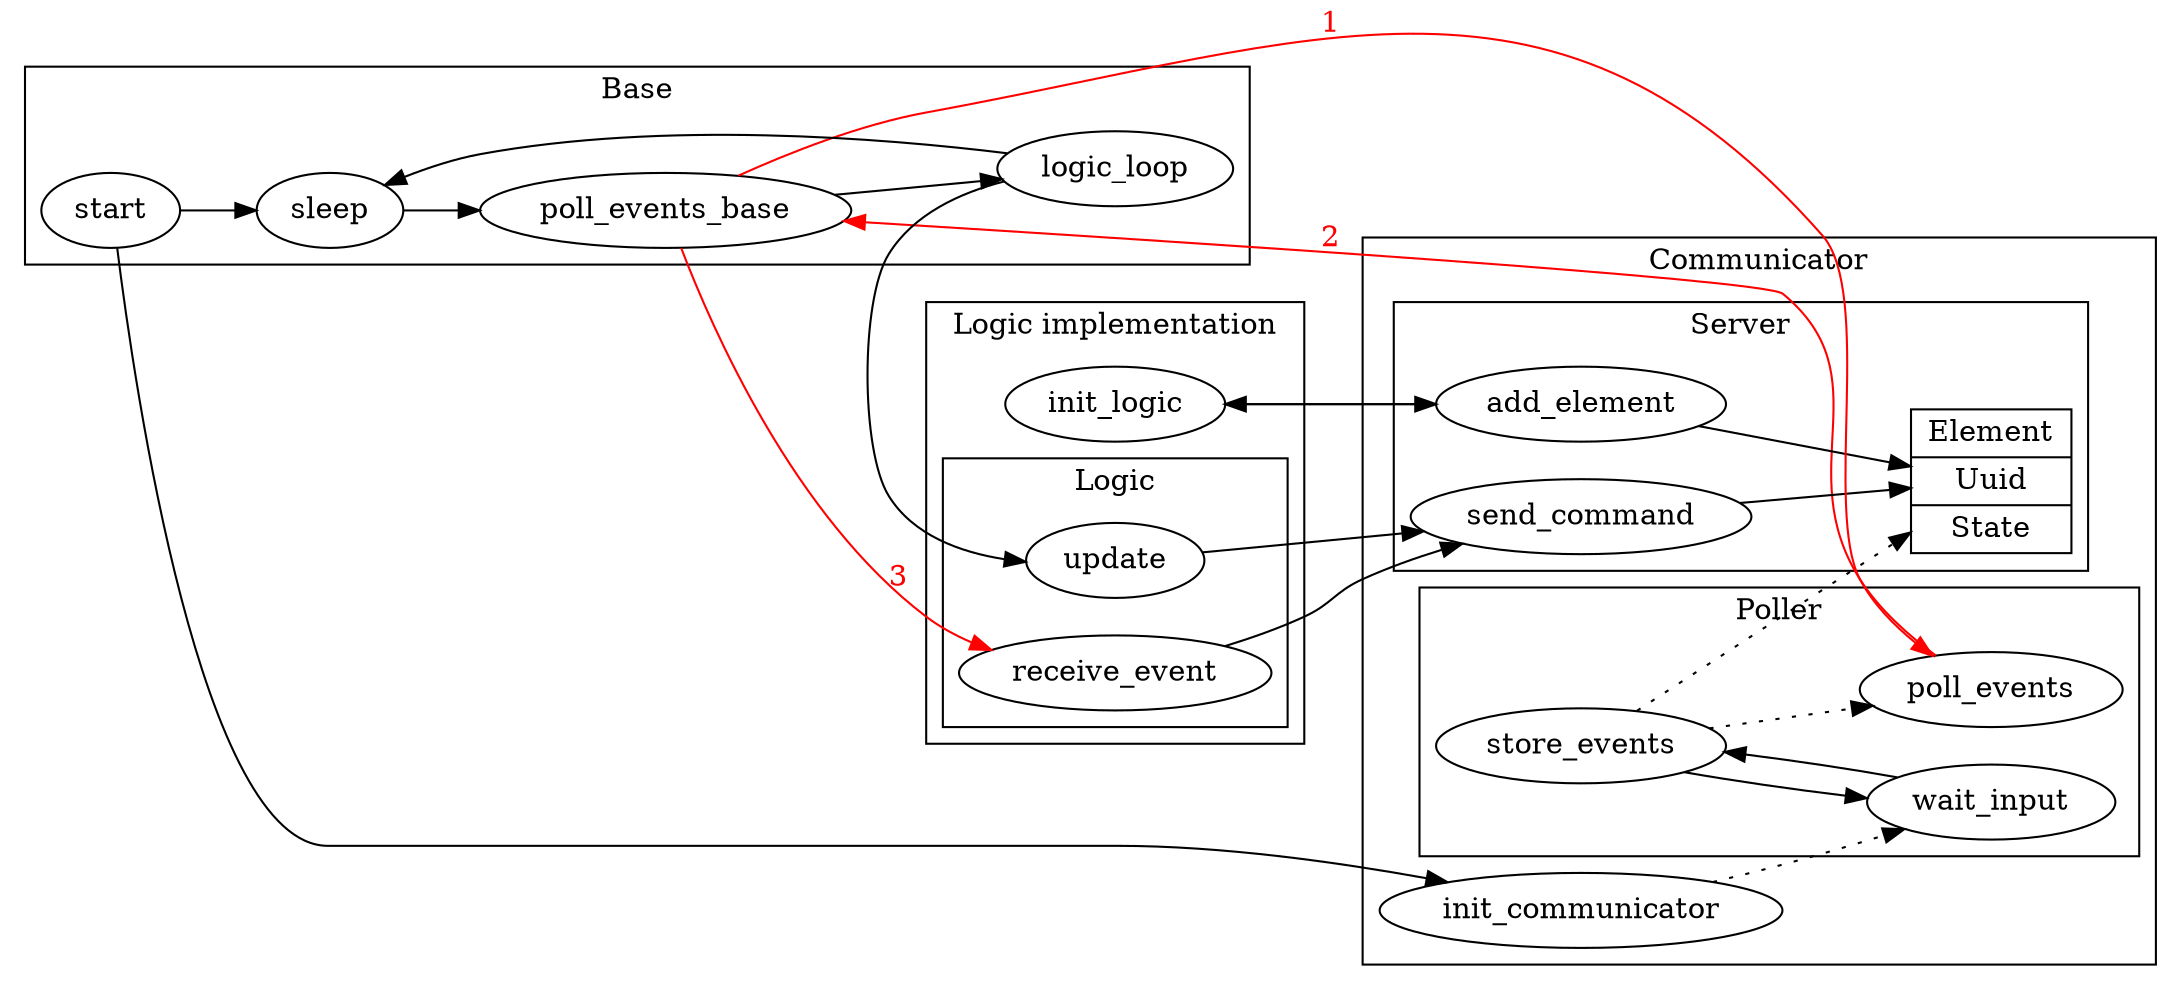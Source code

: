digraph G {
    rankdir=LR;
    
    subgraph clusterLogic {
        label = "Logic implementation";
        subgraph clusterLogic {
            update
            receive_event
            label = "Logic";
        }
        init_logic
    }
    subgraph clusterCommunicator {
		label = "Communicator";

        init_communicator;

        subgraph clusterPoller {
            store_events -> poll_events [ style=dotted];
            wait_input -> store_events -> wait_input;
            label = "Poller";
        }
        subgraph clusterServer {
            send_command;
            add_element;
            label = "Server";
            "Element" [
                label = "Element | Uuid | State";
                shape = "record";
            ];
        }
    }
    subgraph clusterBase {
        start -> sleep -> poll_events_base -> logic_loop -> sleep
		label = "Base";
    }
    init_communicator -> wait_input [ style=dotted]
    start -> init_communicator
    poll_events_base -> poll_events [ color=red, label = 1, fontcolor=red]
    poll_events-> poll_events_base [ color=red, label = 2, fontcolor=red];
    poll_events_base -> receive_event [ color=red, label = 3, fontcolor=red]
    logic_loop -> update;
    update -> send_command -> Element;
    receive_event -> send_command;
    store_events -> Element [ style = "dotted"];
    init_logic -> add_element -> Element;
    add_element -> init_logic
}
